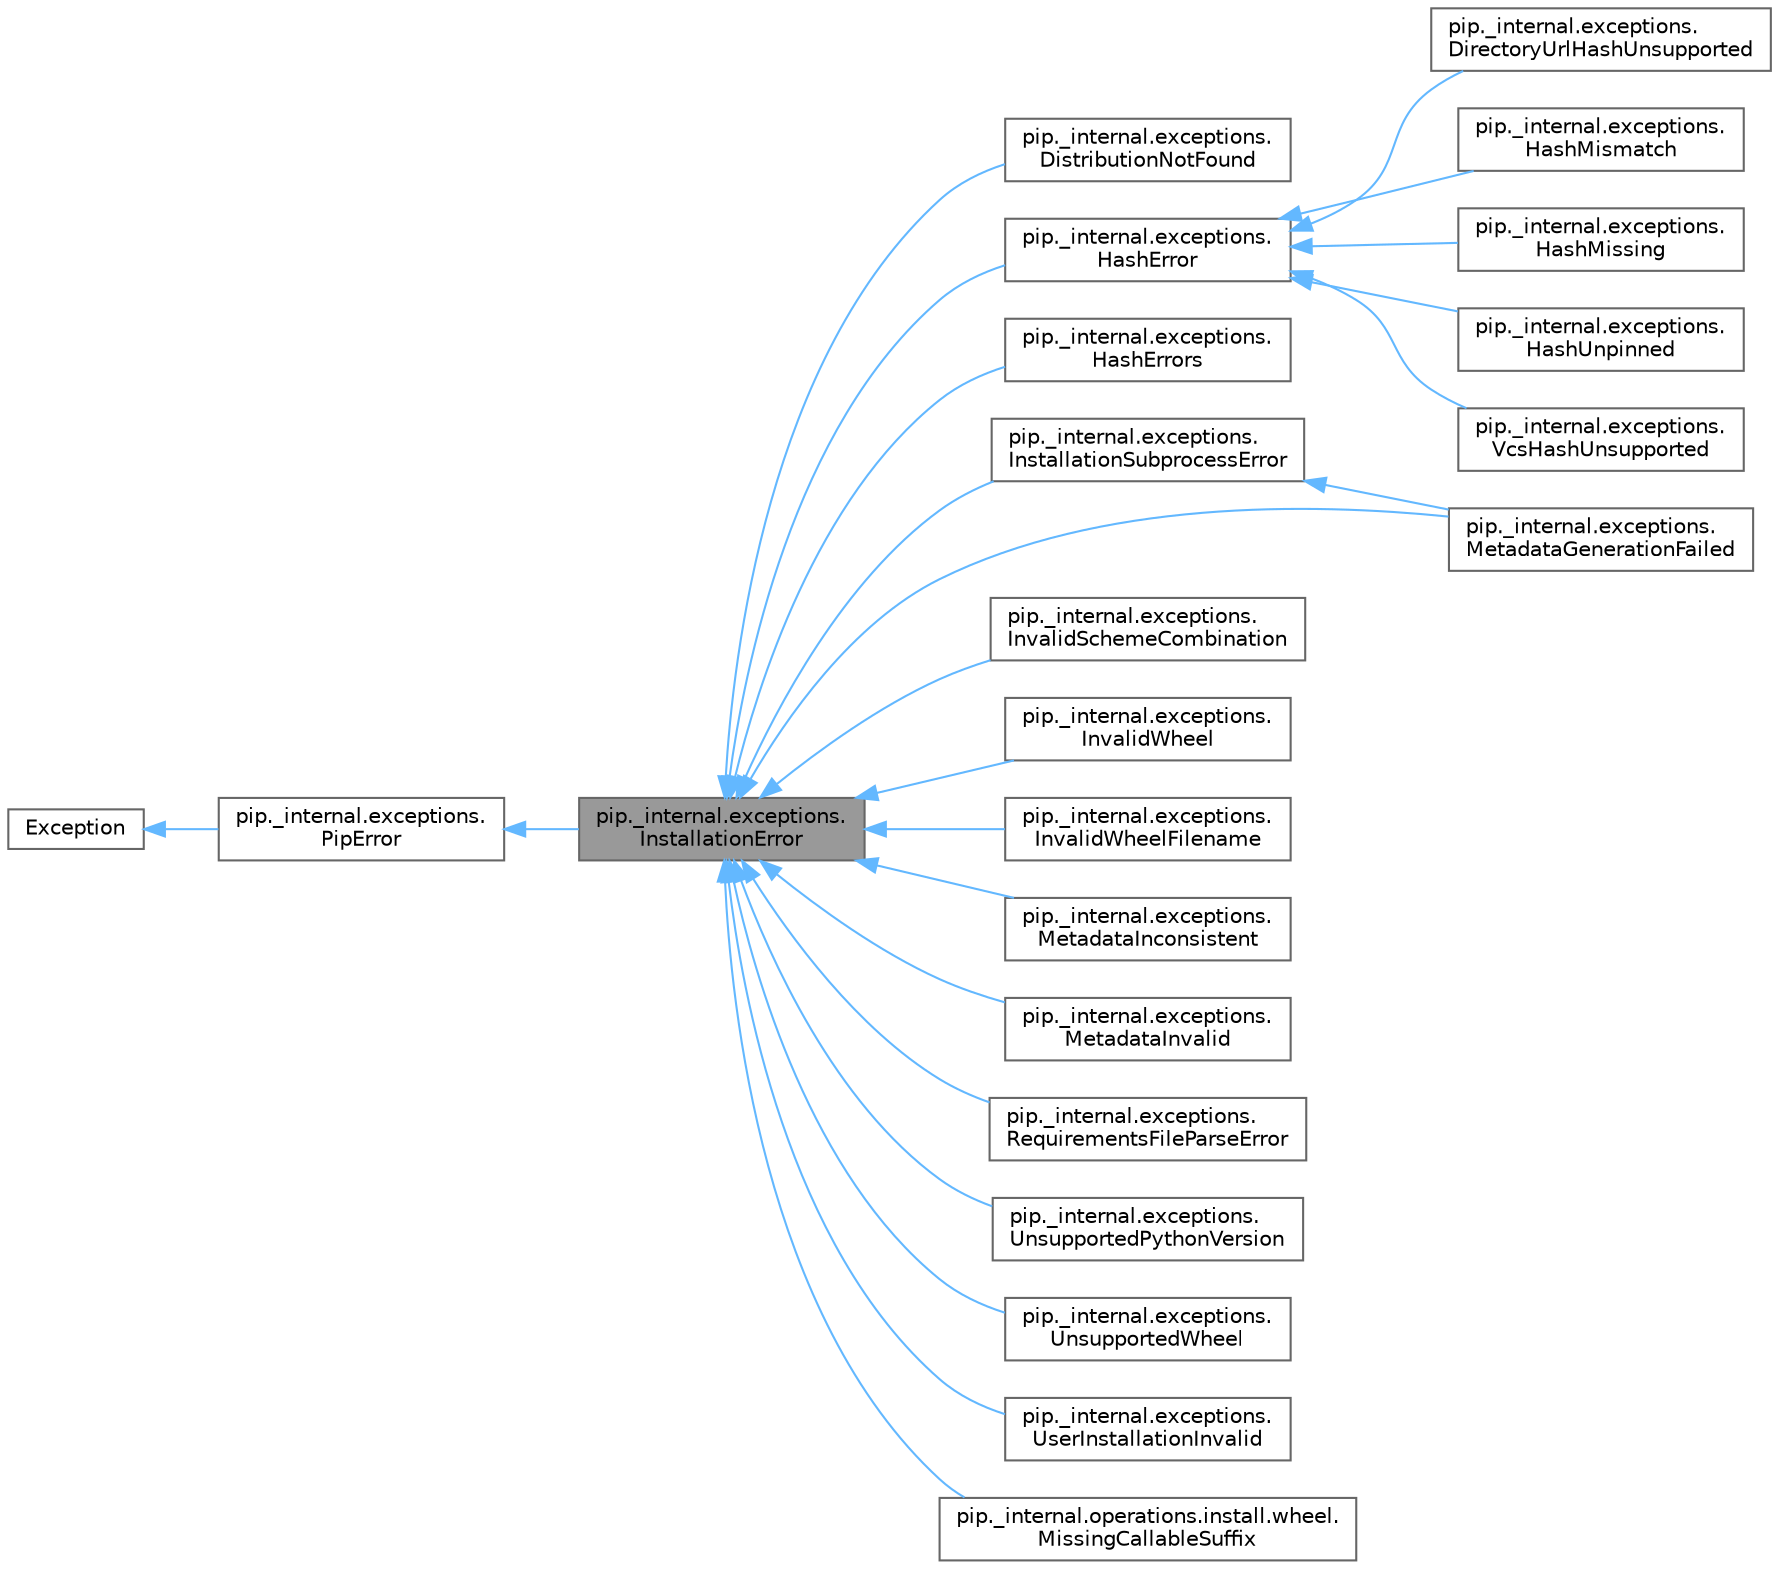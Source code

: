 digraph "pip._internal.exceptions.InstallationError"
{
 // LATEX_PDF_SIZE
  bgcolor="transparent";
  edge [fontname=Helvetica,fontsize=10,labelfontname=Helvetica,labelfontsize=10];
  node [fontname=Helvetica,fontsize=10,shape=box,height=0.2,width=0.4];
  rankdir="LR";
  Node1 [id="Node000001",label="pip._internal.exceptions.\lInstallationError",height=0.2,width=0.4,color="gray40", fillcolor="grey60", style="filled", fontcolor="black",tooltip=" "];
  Node2 -> Node1 [id="edge24_Node000001_Node000002",dir="back",color="steelblue1",style="solid",tooltip=" "];
  Node2 [id="Node000002",label="pip._internal.exceptions.\lPipError",height=0.2,width=0.4,color="gray40", fillcolor="white", style="filled",URL="$classpip_1_1__internal_1_1exceptions_1_1PipError.html",tooltip=" "];
  Node3 -> Node2 [id="edge25_Node000002_Node000003",dir="back",color="steelblue1",style="solid",tooltip=" "];
  Node3 [id="Node000003",label="Exception",height=0.2,width=0.4,color="gray40", fillcolor="white", style="filled",tooltip=" "];
  Node1 -> Node4 [id="edge26_Node000001_Node000004",dir="back",color="steelblue1",style="solid",tooltip=" "];
  Node4 [id="Node000004",label="pip._internal.exceptions.\lDistributionNotFound",height=0.2,width=0.4,color="gray40", fillcolor="white", style="filled",URL="$classpip_1_1__internal_1_1exceptions_1_1DistributionNotFound.html",tooltip=" "];
  Node1 -> Node5 [id="edge27_Node000001_Node000005",dir="back",color="steelblue1",style="solid",tooltip=" "];
  Node5 [id="Node000005",label="pip._internal.exceptions.\lHashError",height=0.2,width=0.4,color="gray40", fillcolor="white", style="filled",URL="$classpip_1_1__internal_1_1exceptions_1_1HashError.html",tooltip=" "];
  Node5 -> Node6 [id="edge28_Node000005_Node000006",dir="back",color="steelblue1",style="solid",tooltip=" "];
  Node6 [id="Node000006",label="pip._internal.exceptions.\lDirectoryUrlHashUnsupported",height=0.2,width=0.4,color="gray40", fillcolor="white", style="filled",URL="$classpip_1_1__internal_1_1exceptions_1_1DirectoryUrlHashUnsupported.html",tooltip=" "];
  Node5 -> Node7 [id="edge29_Node000005_Node000007",dir="back",color="steelblue1",style="solid",tooltip=" "];
  Node7 [id="Node000007",label="pip._internal.exceptions.\lHashMismatch",height=0.2,width=0.4,color="gray40", fillcolor="white", style="filled",URL="$classpip_1_1__internal_1_1exceptions_1_1HashMismatch.html",tooltip=" "];
  Node5 -> Node8 [id="edge30_Node000005_Node000008",dir="back",color="steelblue1",style="solid",tooltip=" "];
  Node8 [id="Node000008",label="pip._internal.exceptions.\lHashMissing",height=0.2,width=0.4,color="gray40", fillcolor="white", style="filled",URL="$classpip_1_1__internal_1_1exceptions_1_1HashMissing.html",tooltip=" "];
  Node5 -> Node9 [id="edge31_Node000005_Node000009",dir="back",color="steelblue1",style="solid",tooltip=" "];
  Node9 [id="Node000009",label="pip._internal.exceptions.\lHashUnpinned",height=0.2,width=0.4,color="gray40", fillcolor="white", style="filled",URL="$classpip_1_1__internal_1_1exceptions_1_1HashUnpinned.html",tooltip=" "];
  Node5 -> Node10 [id="edge32_Node000005_Node000010",dir="back",color="steelblue1",style="solid",tooltip=" "];
  Node10 [id="Node000010",label="pip._internal.exceptions.\lVcsHashUnsupported",height=0.2,width=0.4,color="gray40", fillcolor="white", style="filled",URL="$classpip_1_1__internal_1_1exceptions_1_1VcsHashUnsupported.html",tooltip=" "];
  Node1 -> Node11 [id="edge33_Node000001_Node000011",dir="back",color="steelblue1",style="solid",tooltip=" "];
  Node11 [id="Node000011",label="pip._internal.exceptions.\lHashErrors",height=0.2,width=0.4,color="gray40", fillcolor="white", style="filled",URL="$classpip_1_1__internal_1_1exceptions_1_1HashErrors.html",tooltip=" "];
  Node1 -> Node12 [id="edge34_Node000001_Node000012",dir="back",color="steelblue1",style="solid",tooltip=" "];
  Node12 [id="Node000012",label="pip._internal.exceptions.\lInstallationSubprocessError",height=0.2,width=0.4,color="gray40", fillcolor="white", style="filled",URL="$classpip_1_1__internal_1_1exceptions_1_1InstallationSubprocessError.html",tooltip=" "];
  Node12 -> Node13 [id="edge35_Node000012_Node000013",dir="back",color="steelblue1",style="solid",tooltip=" "];
  Node13 [id="Node000013",label="pip._internal.exceptions.\lMetadataGenerationFailed",height=0.2,width=0.4,color="gray40", fillcolor="white", style="filled",URL="$classpip_1_1__internal_1_1exceptions_1_1MetadataGenerationFailed.html",tooltip=" "];
  Node1 -> Node14 [id="edge36_Node000001_Node000014",dir="back",color="steelblue1",style="solid",tooltip=" "];
  Node14 [id="Node000014",label="pip._internal.exceptions.\lInvalidSchemeCombination",height=0.2,width=0.4,color="gray40", fillcolor="white", style="filled",URL="$classpip_1_1__internal_1_1exceptions_1_1InvalidSchemeCombination.html",tooltip=" "];
  Node1 -> Node15 [id="edge37_Node000001_Node000015",dir="back",color="steelblue1",style="solid",tooltip=" "];
  Node15 [id="Node000015",label="pip._internal.exceptions.\lInvalidWheel",height=0.2,width=0.4,color="gray40", fillcolor="white", style="filled",URL="$classpip_1_1__internal_1_1exceptions_1_1InvalidWheel.html",tooltip=" "];
  Node1 -> Node16 [id="edge38_Node000001_Node000016",dir="back",color="steelblue1",style="solid",tooltip=" "];
  Node16 [id="Node000016",label="pip._internal.exceptions.\lInvalidWheelFilename",height=0.2,width=0.4,color="gray40", fillcolor="white", style="filled",URL="$classpip_1_1__internal_1_1exceptions_1_1InvalidWheelFilename.html",tooltip=" "];
  Node1 -> Node13 [id="edge39_Node000001_Node000013",dir="back",color="steelblue1",style="solid",tooltip=" "];
  Node1 -> Node17 [id="edge40_Node000001_Node000017",dir="back",color="steelblue1",style="solid",tooltip=" "];
  Node17 [id="Node000017",label="pip._internal.exceptions.\lMetadataInconsistent",height=0.2,width=0.4,color="gray40", fillcolor="white", style="filled",URL="$classpip_1_1__internal_1_1exceptions_1_1MetadataInconsistent.html",tooltip=" "];
  Node1 -> Node18 [id="edge41_Node000001_Node000018",dir="back",color="steelblue1",style="solid",tooltip=" "];
  Node18 [id="Node000018",label="pip._internal.exceptions.\lMetadataInvalid",height=0.2,width=0.4,color="gray40", fillcolor="white", style="filled",URL="$classpip_1_1__internal_1_1exceptions_1_1MetadataInvalid.html",tooltip=" "];
  Node1 -> Node19 [id="edge42_Node000001_Node000019",dir="back",color="steelblue1",style="solid",tooltip=" "];
  Node19 [id="Node000019",label="pip._internal.exceptions.\lRequirementsFileParseError",height=0.2,width=0.4,color="gray40", fillcolor="white", style="filled",URL="$classpip_1_1__internal_1_1exceptions_1_1RequirementsFileParseError.html",tooltip=" "];
  Node1 -> Node20 [id="edge43_Node000001_Node000020",dir="back",color="steelblue1",style="solid",tooltip=" "];
  Node20 [id="Node000020",label="pip._internal.exceptions.\lUnsupportedPythonVersion",height=0.2,width=0.4,color="gray40", fillcolor="white", style="filled",URL="$classpip_1_1__internal_1_1exceptions_1_1UnsupportedPythonVersion.html",tooltip=" "];
  Node1 -> Node21 [id="edge44_Node000001_Node000021",dir="back",color="steelblue1",style="solid",tooltip=" "];
  Node21 [id="Node000021",label="pip._internal.exceptions.\lUnsupportedWheel",height=0.2,width=0.4,color="gray40", fillcolor="white", style="filled",URL="$classpip_1_1__internal_1_1exceptions_1_1UnsupportedWheel.html",tooltip=" "];
  Node1 -> Node22 [id="edge45_Node000001_Node000022",dir="back",color="steelblue1",style="solid",tooltip=" "];
  Node22 [id="Node000022",label="pip._internal.exceptions.\lUserInstallationInvalid",height=0.2,width=0.4,color="gray40", fillcolor="white", style="filled",URL="$classpip_1_1__internal_1_1exceptions_1_1UserInstallationInvalid.html",tooltip=" "];
  Node1 -> Node23 [id="edge46_Node000001_Node000023",dir="back",color="steelblue1",style="solid",tooltip=" "];
  Node23 [id="Node000023",label="pip._internal.operations.install.wheel.\lMissingCallableSuffix",height=0.2,width=0.4,color="gray40", fillcolor="white", style="filled",URL="$classpip_1_1__internal_1_1operations_1_1install_1_1wheel_1_1MissingCallableSuffix.html",tooltip=" "];
}
